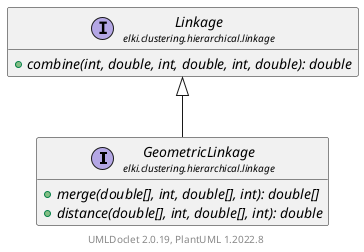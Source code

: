 @startuml
    remove .*\.(Instance|Par|Parameterizer|Factory)$
    set namespaceSeparator none
    hide empty fields
    hide empty methods

    interface "<size:14>GeometricLinkage\n<size:10>elki.clustering.hierarchical.linkage" as elki.clustering.hierarchical.linkage.GeometricLinkage [[GeometricLinkage.html]] {
        {abstract} +merge(double[], int, double[], int): double[]
        {abstract} +distance(double[], int, double[], int): double
    }

    interface "<size:14>Linkage\n<size:10>elki.clustering.hierarchical.linkage" as elki.clustering.hierarchical.linkage.Linkage [[Linkage.html]] {
        {abstract} +combine(int, double, int, double, int, double): double
    }

    elki.clustering.hierarchical.linkage.Linkage <|-- elki.clustering.hierarchical.linkage.GeometricLinkage

    center footer UMLDoclet 2.0.19, PlantUML 1.2022.8
@enduml
